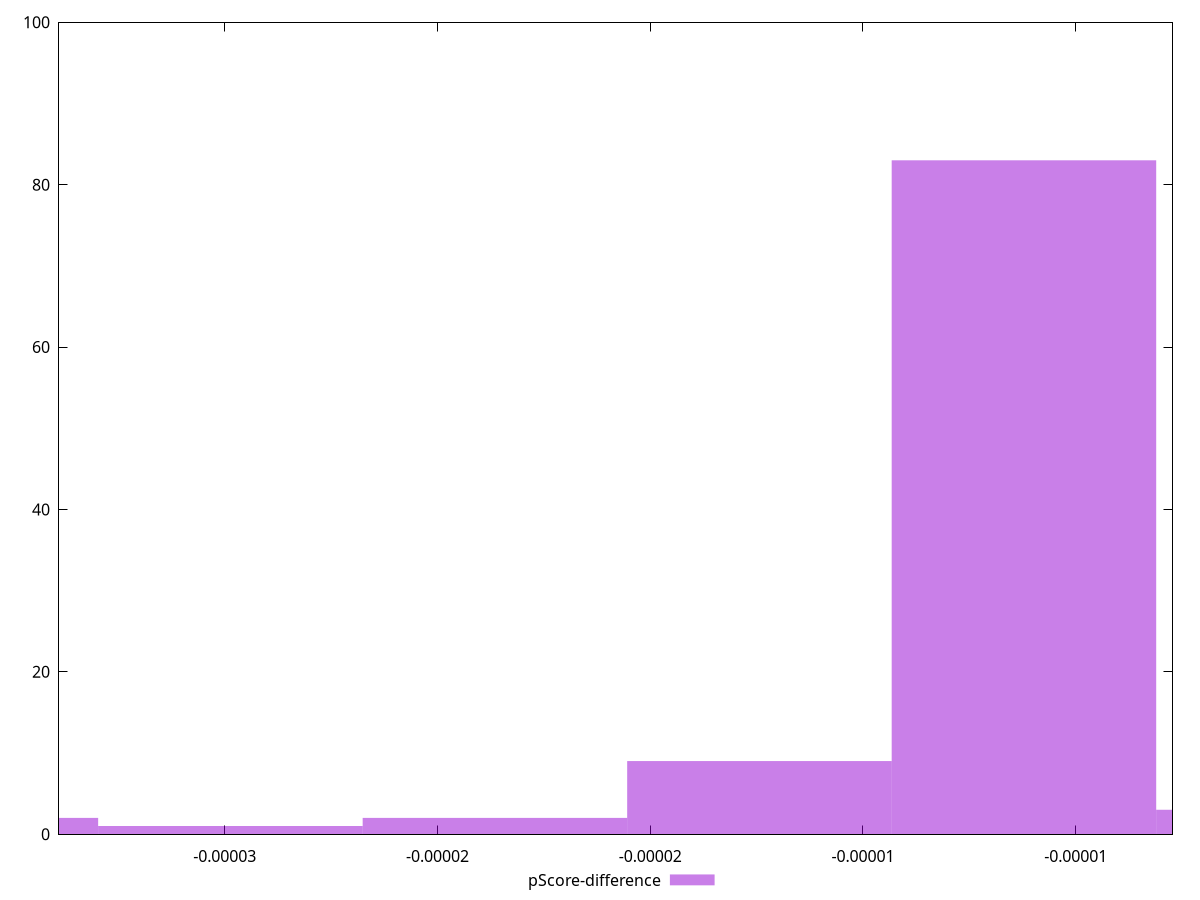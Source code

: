 reset

$pScoreDifference <<EOF
-0.000006216571611116984 83
0 3
-0.000012433143222233968 9
-0.00003108285805558492 2
-0.000018649714833350953 2
-0.000024866286444467936 1
EOF

set key outside below
set boxwidth 0.000006216571611116984
set xrange [-0.00002889472434342011:-0.0000027252209786610138]
set yrange [0:100]
set trange [0:100]
set style fill transparent solid 0.5 noborder
set terminal svg size 640, 490 enhanced background rgb 'white'
set output "report_00011_2021-02-09T10:53:21.242Z/bootup-time/samples/pages+cached+noadtech+nomedia/pScore-difference/histogram.svg"

plot $pScoreDifference title "pScore-difference" with boxes

reset
